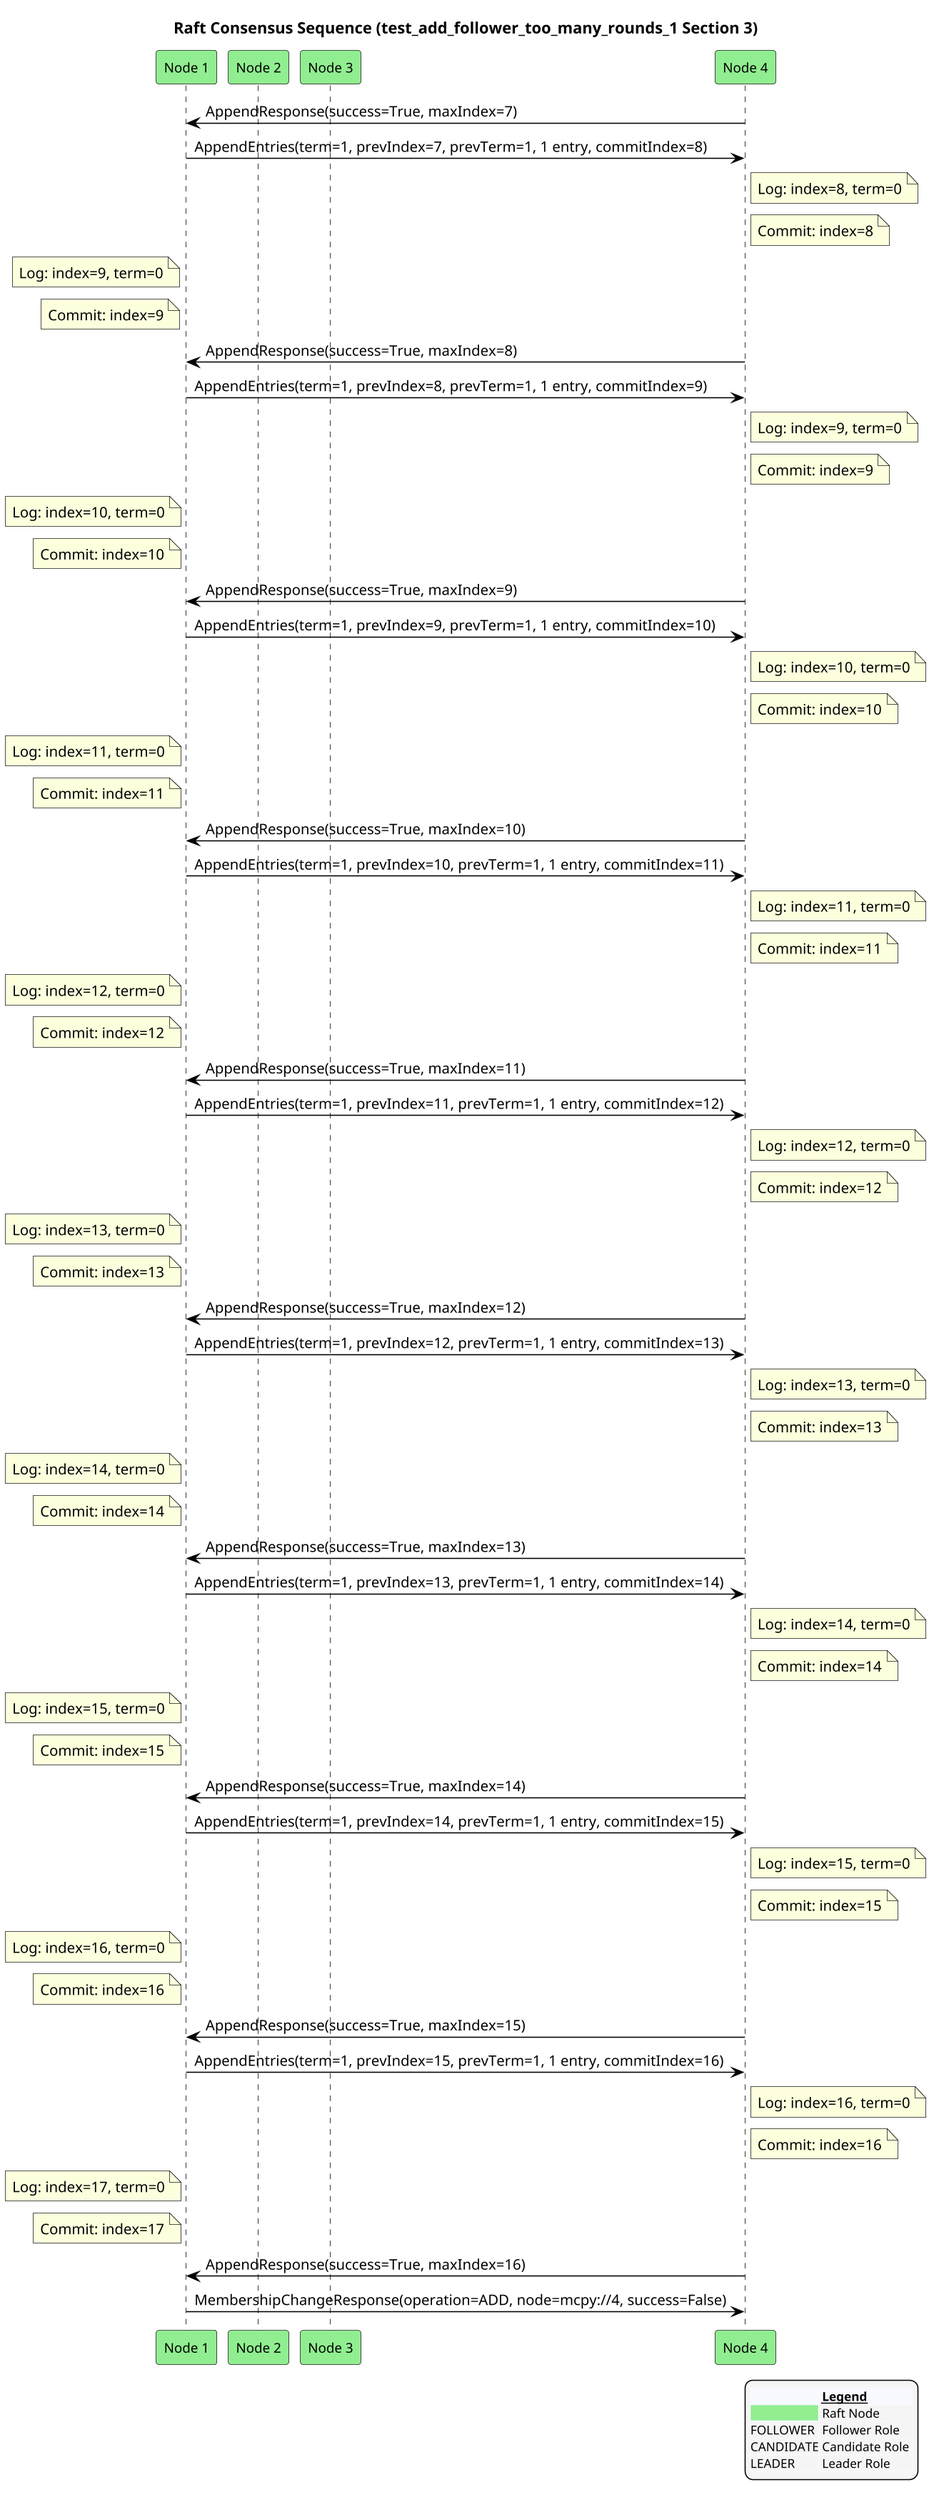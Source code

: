 @startuml
!pragma ratio 0.7
skinparam dpi 150
skinparam monochrome false
skinparam sequence {
  ArrowColor Black
  ActorBorderColor Black
  LifeLineBorderColor Black
  ParticipantFontSize 12
  Padding 10
}
skinparam legend {
  BackgroundColor #F5F5F5
  FontSize 11
}
title Raft Consensus Sequence (test_add_follower_too_many_rounds_1 Section 3)

participant "Node 1" as n1 order 10 #Lightgreen
participant "Node 2" as n2 order 20 #Lightgreen
participant "Node 3" as n3 order 30 #Lightgreen
participant "Node 4" as n4 order 40 #Lightgreen
n4 -> n1: AppendResponse(success=True, maxIndex=7)
n1 -> n4: AppendEntries(term=1, prevIndex=7, prevTerm=1, 1 entry, commitIndex=8)
note right of n4: Log: index=8, term=0
note right of n4: Commit: index=8
note left of n1: Log: index=9, term=0
note left of n1: Commit: index=9
n4 -> n1: AppendResponse(success=True, maxIndex=8)
n1 -> n4: AppendEntries(term=1, prevIndex=8, prevTerm=1, 1 entry, commitIndex=9)
note right of n4: Log: index=9, term=0
note right of n4: Commit: index=9
note left of n1: Log: index=10, term=0
note left of n1: Commit: index=10
n4 -> n1: AppendResponse(success=True, maxIndex=9)
n1 -> n4: AppendEntries(term=1, prevIndex=9, prevTerm=1, 1 entry, commitIndex=10)
note right of n4: Log: index=10, term=0
note right of n4: Commit: index=10
note left of n1: Log: index=11, term=0
note left of n1: Commit: index=11
n4 -> n1: AppendResponse(success=True, maxIndex=10)
n1 -> n4: AppendEntries(term=1, prevIndex=10, prevTerm=1, 1 entry, commitIndex=11)
note right of n4: Log: index=11, term=0
note right of n4: Commit: index=11
note left of n1: Log: index=12, term=0
note left of n1: Commit: index=12
n4 -> n1: AppendResponse(success=True, maxIndex=11)
n1 -> n4: AppendEntries(term=1, prevIndex=11, prevTerm=1, 1 entry, commitIndex=12)
note right of n4: Log: index=12, term=0
note right of n4: Commit: index=12
note left of n1: Log: index=13, term=0
note left of n1: Commit: index=13
n4 -> n1: AppendResponse(success=True, maxIndex=12)
n1 -> n4: AppendEntries(term=1, prevIndex=12, prevTerm=1, 1 entry, commitIndex=13)
note right of n4: Log: index=13, term=0
note right of n4: Commit: index=13
note left of n1: Log: index=14, term=0
note left of n1: Commit: index=14
n4 -> n1: AppendResponse(success=True, maxIndex=13)
n1 -> n4: AppendEntries(term=1, prevIndex=13, prevTerm=1, 1 entry, commitIndex=14)
note right of n4: Log: index=14, term=0
note right of n4: Commit: index=14
note left of n1: Log: index=15, term=0
note left of n1: Commit: index=15
n4 -> n1: AppendResponse(success=True, maxIndex=14)
n1 -> n4: AppendEntries(term=1, prevIndex=14, prevTerm=1, 1 entry, commitIndex=15)
note right of n4: Log: index=15, term=0
note right of n4: Commit: index=15
note left of n1: Log: index=16, term=0
note left of n1: Commit: index=16
n4 -> n1: AppendResponse(success=True, maxIndex=15)
n1 -> n4: AppendEntries(term=1, prevIndex=15, prevTerm=1, 1 entry, commitIndex=16)
note right of n4: Log: index=16, term=0
note right of n4: Commit: index=16
note left of n1: Log: index=17, term=0
note left of n1: Commit: index=17
n4 -> n1: AppendResponse(success=True, maxIndex=16)
n1 -> n4: MembershipChangeResponse(operation=ADD, node=mcpy://4, success=False)

legend right
  <#GhostWhite,#GhostWhite>|      |= __Legend__ |
  |<#Lightgreen>| Raft Node |
  |FOLLOWER| Follower Role |
  |CANDIDATE| Candidate Role |
  |LEADER| Leader Role |
endlegend
@enduml
